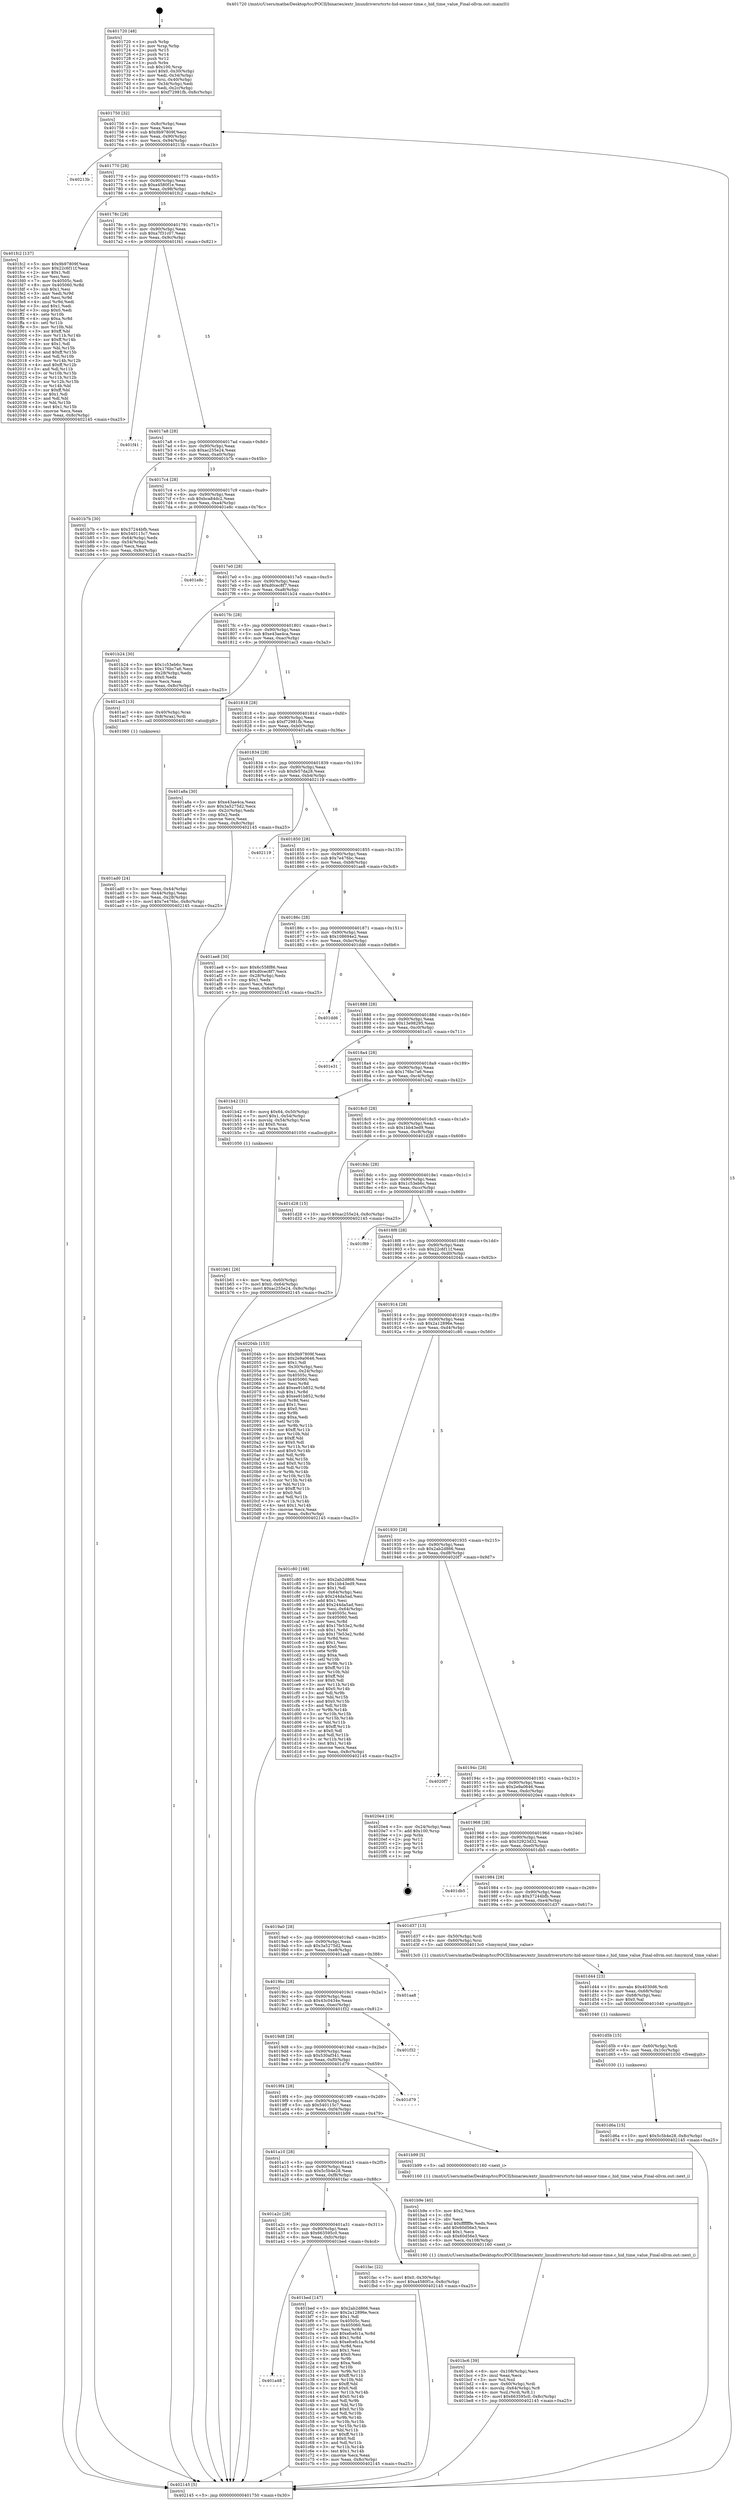digraph "0x401720" {
  label = "0x401720 (/mnt/c/Users/mathe/Desktop/tcc/POCII/binaries/extr_linuxdriversrtcrtc-hid-sensor-time.c_hid_time_value_Final-ollvm.out::main(0))"
  labelloc = "t"
  node[shape=record]

  Entry [label="",width=0.3,height=0.3,shape=circle,fillcolor=black,style=filled]
  "0x401750" [label="{
     0x401750 [32]\l
     | [instrs]\l
     &nbsp;&nbsp;0x401750 \<+6\>: mov -0x8c(%rbp),%eax\l
     &nbsp;&nbsp;0x401756 \<+2\>: mov %eax,%ecx\l
     &nbsp;&nbsp;0x401758 \<+6\>: sub $0x9b97809f,%ecx\l
     &nbsp;&nbsp;0x40175e \<+6\>: mov %eax,-0x90(%rbp)\l
     &nbsp;&nbsp;0x401764 \<+6\>: mov %ecx,-0x94(%rbp)\l
     &nbsp;&nbsp;0x40176a \<+6\>: je 000000000040213b \<main+0xa1b\>\l
  }"]
  "0x40213b" [label="{
     0x40213b\l
  }", style=dashed]
  "0x401770" [label="{
     0x401770 [28]\l
     | [instrs]\l
     &nbsp;&nbsp;0x401770 \<+5\>: jmp 0000000000401775 \<main+0x55\>\l
     &nbsp;&nbsp;0x401775 \<+6\>: mov -0x90(%rbp),%eax\l
     &nbsp;&nbsp;0x40177b \<+5\>: sub $0xa4580f1e,%eax\l
     &nbsp;&nbsp;0x401780 \<+6\>: mov %eax,-0x98(%rbp)\l
     &nbsp;&nbsp;0x401786 \<+6\>: je 0000000000401fc2 \<main+0x8a2\>\l
  }"]
  Exit [label="",width=0.3,height=0.3,shape=circle,fillcolor=black,style=filled,peripheries=2]
  "0x401fc2" [label="{
     0x401fc2 [137]\l
     | [instrs]\l
     &nbsp;&nbsp;0x401fc2 \<+5\>: mov $0x9b97809f,%eax\l
     &nbsp;&nbsp;0x401fc7 \<+5\>: mov $0x22c6f11f,%ecx\l
     &nbsp;&nbsp;0x401fcc \<+2\>: mov $0x1,%dl\l
     &nbsp;&nbsp;0x401fce \<+2\>: xor %esi,%esi\l
     &nbsp;&nbsp;0x401fd0 \<+7\>: mov 0x40505c,%edi\l
     &nbsp;&nbsp;0x401fd7 \<+8\>: mov 0x405060,%r8d\l
     &nbsp;&nbsp;0x401fdf \<+3\>: sub $0x1,%esi\l
     &nbsp;&nbsp;0x401fe2 \<+3\>: mov %edi,%r9d\l
     &nbsp;&nbsp;0x401fe5 \<+3\>: add %esi,%r9d\l
     &nbsp;&nbsp;0x401fe8 \<+4\>: imul %r9d,%edi\l
     &nbsp;&nbsp;0x401fec \<+3\>: and $0x1,%edi\l
     &nbsp;&nbsp;0x401fef \<+3\>: cmp $0x0,%edi\l
     &nbsp;&nbsp;0x401ff2 \<+4\>: sete %r10b\l
     &nbsp;&nbsp;0x401ff6 \<+4\>: cmp $0xa,%r8d\l
     &nbsp;&nbsp;0x401ffa \<+4\>: setl %r11b\l
     &nbsp;&nbsp;0x401ffe \<+3\>: mov %r10b,%bl\l
     &nbsp;&nbsp;0x402001 \<+3\>: xor $0xff,%bl\l
     &nbsp;&nbsp;0x402004 \<+3\>: mov %r11b,%r14b\l
     &nbsp;&nbsp;0x402007 \<+4\>: xor $0xff,%r14b\l
     &nbsp;&nbsp;0x40200b \<+3\>: xor $0x1,%dl\l
     &nbsp;&nbsp;0x40200e \<+3\>: mov %bl,%r15b\l
     &nbsp;&nbsp;0x402011 \<+4\>: and $0xff,%r15b\l
     &nbsp;&nbsp;0x402015 \<+3\>: and %dl,%r10b\l
     &nbsp;&nbsp;0x402018 \<+3\>: mov %r14b,%r12b\l
     &nbsp;&nbsp;0x40201b \<+4\>: and $0xff,%r12b\l
     &nbsp;&nbsp;0x40201f \<+3\>: and %dl,%r11b\l
     &nbsp;&nbsp;0x402022 \<+3\>: or %r10b,%r15b\l
     &nbsp;&nbsp;0x402025 \<+3\>: or %r11b,%r12b\l
     &nbsp;&nbsp;0x402028 \<+3\>: xor %r12b,%r15b\l
     &nbsp;&nbsp;0x40202b \<+3\>: or %r14b,%bl\l
     &nbsp;&nbsp;0x40202e \<+3\>: xor $0xff,%bl\l
     &nbsp;&nbsp;0x402031 \<+3\>: or $0x1,%dl\l
     &nbsp;&nbsp;0x402034 \<+2\>: and %dl,%bl\l
     &nbsp;&nbsp;0x402036 \<+3\>: or %bl,%r15b\l
     &nbsp;&nbsp;0x402039 \<+4\>: test $0x1,%r15b\l
     &nbsp;&nbsp;0x40203d \<+3\>: cmovne %ecx,%eax\l
     &nbsp;&nbsp;0x402040 \<+6\>: mov %eax,-0x8c(%rbp)\l
     &nbsp;&nbsp;0x402046 \<+5\>: jmp 0000000000402145 \<main+0xa25\>\l
  }"]
  "0x40178c" [label="{
     0x40178c [28]\l
     | [instrs]\l
     &nbsp;&nbsp;0x40178c \<+5\>: jmp 0000000000401791 \<main+0x71\>\l
     &nbsp;&nbsp;0x401791 \<+6\>: mov -0x90(%rbp),%eax\l
     &nbsp;&nbsp;0x401797 \<+5\>: sub $0xa7f31c07,%eax\l
     &nbsp;&nbsp;0x40179c \<+6\>: mov %eax,-0x9c(%rbp)\l
     &nbsp;&nbsp;0x4017a2 \<+6\>: je 0000000000401f41 \<main+0x821\>\l
  }"]
  "0x401d6a" [label="{
     0x401d6a [15]\l
     | [instrs]\l
     &nbsp;&nbsp;0x401d6a \<+10\>: movl $0x5c5b4e28,-0x8c(%rbp)\l
     &nbsp;&nbsp;0x401d74 \<+5\>: jmp 0000000000402145 \<main+0xa25\>\l
  }"]
  "0x401f41" [label="{
     0x401f41\l
  }", style=dashed]
  "0x4017a8" [label="{
     0x4017a8 [28]\l
     | [instrs]\l
     &nbsp;&nbsp;0x4017a8 \<+5\>: jmp 00000000004017ad \<main+0x8d\>\l
     &nbsp;&nbsp;0x4017ad \<+6\>: mov -0x90(%rbp),%eax\l
     &nbsp;&nbsp;0x4017b3 \<+5\>: sub $0xac255e24,%eax\l
     &nbsp;&nbsp;0x4017b8 \<+6\>: mov %eax,-0xa0(%rbp)\l
     &nbsp;&nbsp;0x4017be \<+6\>: je 0000000000401b7b \<main+0x45b\>\l
  }"]
  "0x401d5b" [label="{
     0x401d5b [15]\l
     | [instrs]\l
     &nbsp;&nbsp;0x401d5b \<+4\>: mov -0x60(%rbp),%rdi\l
     &nbsp;&nbsp;0x401d5f \<+6\>: mov %eax,-0x10c(%rbp)\l
     &nbsp;&nbsp;0x401d65 \<+5\>: call 0000000000401030 \<free@plt\>\l
     | [calls]\l
     &nbsp;&nbsp;0x401030 \{1\} (unknown)\l
  }"]
  "0x401b7b" [label="{
     0x401b7b [30]\l
     | [instrs]\l
     &nbsp;&nbsp;0x401b7b \<+5\>: mov $0x37244bfb,%eax\l
     &nbsp;&nbsp;0x401b80 \<+5\>: mov $0x540115c7,%ecx\l
     &nbsp;&nbsp;0x401b85 \<+3\>: mov -0x64(%rbp),%edx\l
     &nbsp;&nbsp;0x401b88 \<+3\>: cmp -0x54(%rbp),%edx\l
     &nbsp;&nbsp;0x401b8b \<+3\>: cmovl %ecx,%eax\l
     &nbsp;&nbsp;0x401b8e \<+6\>: mov %eax,-0x8c(%rbp)\l
     &nbsp;&nbsp;0x401b94 \<+5\>: jmp 0000000000402145 \<main+0xa25\>\l
  }"]
  "0x4017c4" [label="{
     0x4017c4 [28]\l
     | [instrs]\l
     &nbsp;&nbsp;0x4017c4 \<+5\>: jmp 00000000004017c9 \<main+0xa9\>\l
     &nbsp;&nbsp;0x4017c9 \<+6\>: mov -0x90(%rbp),%eax\l
     &nbsp;&nbsp;0x4017cf \<+5\>: sub $0xbca84dc2,%eax\l
     &nbsp;&nbsp;0x4017d4 \<+6\>: mov %eax,-0xa4(%rbp)\l
     &nbsp;&nbsp;0x4017da \<+6\>: je 0000000000401e8c \<main+0x76c\>\l
  }"]
  "0x401d44" [label="{
     0x401d44 [23]\l
     | [instrs]\l
     &nbsp;&nbsp;0x401d44 \<+10\>: movabs $0x4030d6,%rdi\l
     &nbsp;&nbsp;0x401d4e \<+3\>: mov %eax,-0x68(%rbp)\l
     &nbsp;&nbsp;0x401d51 \<+3\>: mov -0x68(%rbp),%esi\l
     &nbsp;&nbsp;0x401d54 \<+2\>: mov $0x0,%al\l
     &nbsp;&nbsp;0x401d56 \<+5\>: call 0000000000401040 \<printf@plt\>\l
     | [calls]\l
     &nbsp;&nbsp;0x401040 \{1\} (unknown)\l
  }"]
  "0x401e8c" [label="{
     0x401e8c\l
  }", style=dashed]
  "0x4017e0" [label="{
     0x4017e0 [28]\l
     | [instrs]\l
     &nbsp;&nbsp;0x4017e0 \<+5\>: jmp 00000000004017e5 \<main+0xc5\>\l
     &nbsp;&nbsp;0x4017e5 \<+6\>: mov -0x90(%rbp),%eax\l
     &nbsp;&nbsp;0x4017eb \<+5\>: sub $0xd0cec8f7,%eax\l
     &nbsp;&nbsp;0x4017f0 \<+6\>: mov %eax,-0xa8(%rbp)\l
     &nbsp;&nbsp;0x4017f6 \<+6\>: je 0000000000401b24 \<main+0x404\>\l
  }"]
  "0x401a48" [label="{
     0x401a48\l
  }", style=dashed]
  "0x401b24" [label="{
     0x401b24 [30]\l
     | [instrs]\l
     &nbsp;&nbsp;0x401b24 \<+5\>: mov $0x1c53eb6c,%eax\l
     &nbsp;&nbsp;0x401b29 \<+5\>: mov $0x176bc7a6,%ecx\l
     &nbsp;&nbsp;0x401b2e \<+3\>: mov -0x28(%rbp),%edx\l
     &nbsp;&nbsp;0x401b31 \<+3\>: cmp $0x0,%edx\l
     &nbsp;&nbsp;0x401b34 \<+3\>: cmove %ecx,%eax\l
     &nbsp;&nbsp;0x401b37 \<+6\>: mov %eax,-0x8c(%rbp)\l
     &nbsp;&nbsp;0x401b3d \<+5\>: jmp 0000000000402145 \<main+0xa25\>\l
  }"]
  "0x4017fc" [label="{
     0x4017fc [28]\l
     | [instrs]\l
     &nbsp;&nbsp;0x4017fc \<+5\>: jmp 0000000000401801 \<main+0xe1\>\l
     &nbsp;&nbsp;0x401801 \<+6\>: mov -0x90(%rbp),%eax\l
     &nbsp;&nbsp;0x401807 \<+5\>: sub $0xe43ae4ca,%eax\l
     &nbsp;&nbsp;0x40180c \<+6\>: mov %eax,-0xac(%rbp)\l
     &nbsp;&nbsp;0x401812 \<+6\>: je 0000000000401ac3 \<main+0x3a3\>\l
  }"]
  "0x401bed" [label="{
     0x401bed [147]\l
     | [instrs]\l
     &nbsp;&nbsp;0x401bed \<+5\>: mov $0x2ab2d866,%eax\l
     &nbsp;&nbsp;0x401bf2 \<+5\>: mov $0x2a12896e,%ecx\l
     &nbsp;&nbsp;0x401bf7 \<+2\>: mov $0x1,%dl\l
     &nbsp;&nbsp;0x401bf9 \<+7\>: mov 0x40505c,%esi\l
     &nbsp;&nbsp;0x401c00 \<+7\>: mov 0x405060,%edi\l
     &nbsp;&nbsp;0x401c07 \<+3\>: mov %esi,%r8d\l
     &nbsp;&nbsp;0x401c0a \<+7\>: add $0xefcefc1a,%r8d\l
     &nbsp;&nbsp;0x401c11 \<+4\>: sub $0x1,%r8d\l
     &nbsp;&nbsp;0x401c15 \<+7\>: sub $0xefcefc1a,%r8d\l
     &nbsp;&nbsp;0x401c1c \<+4\>: imul %r8d,%esi\l
     &nbsp;&nbsp;0x401c20 \<+3\>: and $0x1,%esi\l
     &nbsp;&nbsp;0x401c23 \<+3\>: cmp $0x0,%esi\l
     &nbsp;&nbsp;0x401c26 \<+4\>: sete %r9b\l
     &nbsp;&nbsp;0x401c2a \<+3\>: cmp $0xa,%edi\l
     &nbsp;&nbsp;0x401c2d \<+4\>: setl %r10b\l
     &nbsp;&nbsp;0x401c31 \<+3\>: mov %r9b,%r11b\l
     &nbsp;&nbsp;0x401c34 \<+4\>: xor $0xff,%r11b\l
     &nbsp;&nbsp;0x401c38 \<+3\>: mov %r10b,%bl\l
     &nbsp;&nbsp;0x401c3b \<+3\>: xor $0xff,%bl\l
     &nbsp;&nbsp;0x401c3e \<+3\>: xor $0x0,%dl\l
     &nbsp;&nbsp;0x401c41 \<+3\>: mov %r11b,%r14b\l
     &nbsp;&nbsp;0x401c44 \<+4\>: and $0x0,%r14b\l
     &nbsp;&nbsp;0x401c48 \<+3\>: and %dl,%r9b\l
     &nbsp;&nbsp;0x401c4b \<+3\>: mov %bl,%r15b\l
     &nbsp;&nbsp;0x401c4e \<+4\>: and $0x0,%r15b\l
     &nbsp;&nbsp;0x401c52 \<+3\>: and %dl,%r10b\l
     &nbsp;&nbsp;0x401c55 \<+3\>: or %r9b,%r14b\l
     &nbsp;&nbsp;0x401c58 \<+3\>: or %r10b,%r15b\l
     &nbsp;&nbsp;0x401c5b \<+3\>: xor %r15b,%r14b\l
     &nbsp;&nbsp;0x401c5e \<+3\>: or %bl,%r11b\l
     &nbsp;&nbsp;0x401c61 \<+4\>: xor $0xff,%r11b\l
     &nbsp;&nbsp;0x401c65 \<+3\>: or $0x0,%dl\l
     &nbsp;&nbsp;0x401c68 \<+3\>: and %dl,%r11b\l
     &nbsp;&nbsp;0x401c6b \<+3\>: or %r11b,%r14b\l
     &nbsp;&nbsp;0x401c6e \<+4\>: test $0x1,%r14b\l
     &nbsp;&nbsp;0x401c72 \<+3\>: cmovne %ecx,%eax\l
     &nbsp;&nbsp;0x401c75 \<+6\>: mov %eax,-0x8c(%rbp)\l
     &nbsp;&nbsp;0x401c7b \<+5\>: jmp 0000000000402145 \<main+0xa25\>\l
  }"]
  "0x401ac3" [label="{
     0x401ac3 [13]\l
     | [instrs]\l
     &nbsp;&nbsp;0x401ac3 \<+4\>: mov -0x40(%rbp),%rax\l
     &nbsp;&nbsp;0x401ac7 \<+4\>: mov 0x8(%rax),%rdi\l
     &nbsp;&nbsp;0x401acb \<+5\>: call 0000000000401060 \<atoi@plt\>\l
     | [calls]\l
     &nbsp;&nbsp;0x401060 \{1\} (unknown)\l
  }"]
  "0x401818" [label="{
     0x401818 [28]\l
     | [instrs]\l
     &nbsp;&nbsp;0x401818 \<+5\>: jmp 000000000040181d \<main+0xfd\>\l
     &nbsp;&nbsp;0x40181d \<+6\>: mov -0x90(%rbp),%eax\l
     &nbsp;&nbsp;0x401823 \<+5\>: sub $0xf72981fb,%eax\l
     &nbsp;&nbsp;0x401828 \<+6\>: mov %eax,-0xb0(%rbp)\l
     &nbsp;&nbsp;0x40182e \<+6\>: je 0000000000401a8a \<main+0x36a\>\l
  }"]
  "0x401a2c" [label="{
     0x401a2c [28]\l
     | [instrs]\l
     &nbsp;&nbsp;0x401a2c \<+5\>: jmp 0000000000401a31 \<main+0x311\>\l
     &nbsp;&nbsp;0x401a31 \<+6\>: mov -0x90(%rbp),%eax\l
     &nbsp;&nbsp;0x401a37 \<+5\>: sub $0x663595c0,%eax\l
     &nbsp;&nbsp;0x401a3c \<+6\>: mov %eax,-0xfc(%rbp)\l
     &nbsp;&nbsp;0x401a42 \<+6\>: je 0000000000401bed \<main+0x4cd\>\l
  }"]
  "0x401a8a" [label="{
     0x401a8a [30]\l
     | [instrs]\l
     &nbsp;&nbsp;0x401a8a \<+5\>: mov $0xe43ae4ca,%eax\l
     &nbsp;&nbsp;0x401a8f \<+5\>: mov $0x3a5275d2,%ecx\l
     &nbsp;&nbsp;0x401a94 \<+3\>: mov -0x2c(%rbp),%edx\l
     &nbsp;&nbsp;0x401a97 \<+3\>: cmp $0x2,%edx\l
     &nbsp;&nbsp;0x401a9a \<+3\>: cmovne %ecx,%eax\l
     &nbsp;&nbsp;0x401a9d \<+6\>: mov %eax,-0x8c(%rbp)\l
     &nbsp;&nbsp;0x401aa3 \<+5\>: jmp 0000000000402145 \<main+0xa25\>\l
  }"]
  "0x401834" [label="{
     0x401834 [28]\l
     | [instrs]\l
     &nbsp;&nbsp;0x401834 \<+5\>: jmp 0000000000401839 \<main+0x119\>\l
     &nbsp;&nbsp;0x401839 \<+6\>: mov -0x90(%rbp),%eax\l
     &nbsp;&nbsp;0x40183f \<+5\>: sub $0xfe57da28,%eax\l
     &nbsp;&nbsp;0x401844 \<+6\>: mov %eax,-0xb4(%rbp)\l
     &nbsp;&nbsp;0x40184a \<+6\>: je 0000000000402119 \<main+0x9f9\>\l
  }"]
  "0x402145" [label="{
     0x402145 [5]\l
     | [instrs]\l
     &nbsp;&nbsp;0x402145 \<+5\>: jmp 0000000000401750 \<main+0x30\>\l
  }"]
  "0x401720" [label="{
     0x401720 [48]\l
     | [instrs]\l
     &nbsp;&nbsp;0x401720 \<+1\>: push %rbp\l
     &nbsp;&nbsp;0x401721 \<+3\>: mov %rsp,%rbp\l
     &nbsp;&nbsp;0x401724 \<+2\>: push %r15\l
     &nbsp;&nbsp;0x401726 \<+2\>: push %r14\l
     &nbsp;&nbsp;0x401728 \<+2\>: push %r12\l
     &nbsp;&nbsp;0x40172a \<+1\>: push %rbx\l
     &nbsp;&nbsp;0x40172b \<+7\>: sub $0x100,%rsp\l
     &nbsp;&nbsp;0x401732 \<+7\>: movl $0x0,-0x30(%rbp)\l
     &nbsp;&nbsp;0x401739 \<+3\>: mov %edi,-0x34(%rbp)\l
     &nbsp;&nbsp;0x40173c \<+4\>: mov %rsi,-0x40(%rbp)\l
     &nbsp;&nbsp;0x401740 \<+3\>: mov -0x34(%rbp),%edi\l
     &nbsp;&nbsp;0x401743 \<+3\>: mov %edi,-0x2c(%rbp)\l
     &nbsp;&nbsp;0x401746 \<+10\>: movl $0xf72981fb,-0x8c(%rbp)\l
  }"]
  "0x401ad0" [label="{
     0x401ad0 [24]\l
     | [instrs]\l
     &nbsp;&nbsp;0x401ad0 \<+3\>: mov %eax,-0x44(%rbp)\l
     &nbsp;&nbsp;0x401ad3 \<+3\>: mov -0x44(%rbp),%eax\l
     &nbsp;&nbsp;0x401ad6 \<+3\>: mov %eax,-0x28(%rbp)\l
     &nbsp;&nbsp;0x401ad9 \<+10\>: movl $0x7e476bc,-0x8c(%rbp)\l
     &nbsp;&nbsp;0x401ae3 \<+5\>: jmp 0000000000402145 \<main+0xa25\>\l
  }"]
  "0x401fac" [label="{
     0x401fac [22]\l
     | [instrs]\l
     &nbsp;&nbsp;0x401fac \<+7\>: movl $0x0,-0x30(%rbp)\l
     &nbsp;&nbsp;0x401fb3 \<+10\>: movl $0xa4580f1e,-0x8c(%rbp)\l
     &nbsp;&nbsp;0x401fbd \<+5\>: jmp 0000000000402145 \<main+0xa25\>\l
  }"]
  "0x402119" [label="{
     0x402119\l
  }", style=dashed]
  "0x401850" [label="{
     0x401850 [28]\l
     | [instrs]\l
     &nbsp;&nbsp;0x401850 \<+5\>: jmp 0000000000401855 \<main+0x135\>\l
     &nbsp;&nbsp;0x401855 \<+6\>: mov -0x90(%rbp),%eax\l
     &nbsp;&nbsp;0x40185b \<+5\>: sub $0x7e476bc,%eax\l
     &nbsp;&nbsp;0x401860 \<+6\>: mov %eax,-0xb8(%rbp)\l
     &nbsp;&nbsp;0x401866 \<+6\>: je 0000000000401ae8 \<main+0x3c8\>\l
  }"]
  "0x401bc6" [label="{
     0x401bc6 [39]\l
     | [instrs]\l
     &nbsp;&nbsp;0x401bc6 \<+6\>: mov -0x108(%rbp),%ecx\l
     &nbsp;&nbsp;0x401bcc \<+3\>: imul %eax,%ecx\l
     &nbsp;&nbsp;0x401bcf \<+3\>: mov %cl,%sil\l
     &nbsp;&nbsp;0x401bd2 \<+4\>: mov -0x60(%rbp),%rdi\l
     &nbsp;&nbsp;0x401bd6 \<+4\>: movslq -0x64(%rbp),%r8\l
     &nbsp;&nbsp;0x401bda \<+4\>: mov %sil,(%rdi,%r8,1)\l
     &nbsp;&nbsp;0x401bde \<+10\>: movl $0x663595c0,-0x8c(%rbp)\l
     &nbsp;&nbsp;0x401be8 \<+5\>: jmp 0000000000402145 \<main+0xa25\>\l
  }"]
  "0x401ae8" [label="{
     0x401ae8 [30]\l
     | [instrs]\l
     &nbsp;&nbsp;0x401ae8 \<+5\>: mov $0x6c558f86,%eax\l
     &nbsp;&nbsp;0x401aed \<+5\>: mov $0xd0cec8f7,%ecx\l
     &nbsp;&nbsp;0x401af2 \<+3\>: mov -0x28(%rbp),%edx\l
     &nbsp;&nbsp;0x401af5 \<+3\>: cmp $0x1,%edx\l
     &nbsp;&nbsp;0x401af8 \<+3\>: cmovl %ecx,%eax\l
     &nbsp;&nbsp;0x401afb \<+6\>: mov %eax,-0x8c(%rbp)\l
     &nbsp;&nbsp;0x401b01 \<+5\>: jmp 0000000000402145 \<main+0xa25\>\l
  }"]
  "0x40186c" [label="{
     0x40186c [28]\l
     | [instrs]\l
     &nbsp;&nbsp;0x40186c \<+5\>: jmp 0000000000401871 \<main+0x151\>\l
     &nbsp;&nbsp;0x401871 \<+6\>: mov -0x90(%rbp),%eax\l
     &nbsp;&nbsp;0x401877 \<+5\>: sub $0x108694e2,%eax\l
     &nbsp;&nbsp;0x40187c \<+6\>: mov %eax,-0xbc(%rbp)\l
     &nbsp;&nbsp;0x401882 \<+6\>: je 0000000000401dd6 \<main+0x6b6\>\l
  }"]
  "0x401b9e" [label="{
     0x401b9e [40]\l
     | [instrs]\l
     &nbsp;&nbsp;0x401b9e \<+5\>: mov $0x2,%ecx\l
     &nbsp;&nbsp;0x401ba3 \<+1\>: cltd\l
     &nbsp;&nbsp;0x401ba4 \<+2\>: idiv %ecx\l
     &nbsp;&nbsp;0x401ba6 \<+6\>: imul $0xfffffffe,%edx,%ecx\l
     &nbsp;&nbsp;0x401bac \<+6\>: add $0x60d56e3,%ecx\l
     &nbsp;&nbsp;0x401bb2 \<+3\>: add $0x1,%ecx\l
     &nbsp;&nbsp;0x401bb5 \<+6\>: sub $0x60d56e3,%ecx\l
     &nbsp;&nbsp;0x401bbb \<+6\>: mov %ecx,-0x108(%rbp)\l
     &nbsp;&nbsp;0x401bc1 \<+5\>: call 0000000000401160 \<next_i\>\l
     | [calls]\l
     &nbsp;&nbsp;0x401160 \{1\} (/mnt/c/Users/mathe/Desktop/tcc/POCII/binaries/extr_linuxdriversrtcrtc-hid-sensor-time.c_hid_time_value_Final-ollvm.out::next_i)\l
  }"]
  "0x401dd6" [label="{
     0x401dd6\l
  }", style=dashed]
  "0x401888" [label="{
     0x401888 [28]\l
     | [instrs]\l
     &nbsp;&nbsp;0x401888 \<+5\>: jmp 000000000040188d \<main+0x16d\>\l
     &nbsp;&nbsp;0x40188d \<+6\>: mov -0x90(%rbp),%eax\l
     &nbsp;&nbsp;0x401893 \<+5\>: sub $0x13e98295,%eax\l
     &nbsp;&nbsp;0x401898 \<+6\>: mov %eax,-0xc0(%rbp)\l
     &nbsp;&nbsp;0x40189e \<+6\>: je 0000000000401e31 \<main+0x711\>\l
  }"]
  "0x401a10" [label="{
     0x401a10 [28]\l
     | [instrs]\l
     &nbsp;&nbsp;0x401a10 \<+5\>: jmp 0000000000401a15 \<main+0x2f5\>\l
     &nbsp;&nbsp;0x401a15 \<+6\>: mov -0x90(%rbp),%eax\l
     &nbsp;&nbsp;0x401a1b \<+5\>: sub $0x5c5b4e28,%eax\l
     &nbsp;&nbsp;0x401a20 \<+6\>: mov %eax,-0xf8(%rbp)\l
     &nbsp;&nbsp;0x401a26 \<+6\>: je 0000000000401fac \<main+0x88c\>\l
  }"]
  "0x401e31" [label="{
     0x401e31\l
  }", style=dashed]
  "0x4018a4" [label="{
     0x4018a4 [28]\l
     | [instrs]\l
     &nbsp;&nbsp;0x4018a4 \<+5\>: jmp 00000000004018a9 \<main+0x189\>\l
     &nbsp;&nbsp;0x4018a9 \<+6\>: mov -0x90(%rbp),%eax\l
     &nbsp;&nbsp;0x4018af \<+5\>: sub $0x176bc7a6,%eax\l
     &nbsp;&nbsp;0x4018b4 \<+6\>: mov %eax,-0xc4(%rbp)\l
     &nbsp;&nbsp;0x4018ba \<+6\>: je 0000000000401b42 \<main+0x422\>\l
  }"]
  "0x401b99" [label="{
     0x401b99 [5]\l
     | [instrs]\l
     &nbsp;&nbsp;0x401b99 \<+5\>: call 0000000000401160 \<next_i\>\l
     | [calls]\l
     &nbsp;&nbsp;0x401160 \{1\} (/mnt/c/Users/mathe/Desktop/tcc/POCII/binaries/extr_linuxdriversrtcrtc-hid-sensor-time.c_hid_time_value_Final-ollvm.out::next_i)\l
  }"]
  "0x401b42" [label="{
     0x401b42 [31]\l
     | [instrs]\l
     &nbsp;&nbsp;0x401b42 \<+8\>: movq $0x64,-0x50(%rbp)\l
     &nbsp;&nbsp;0x401b4a \<+7\>: movl $0x1,-0x54(%rbp)\l
     &nbsp;&nbsp;0x401b51 \<+4\>: movslq -0x54(%rbp),%rax\l
     &nbsp;&nbsp;0x401b55 \<+4\>: shl $0x0,%rax\l
     &nbsp;&nbsp;0x401b59 \<+3\>: mov %rax,%rdi\l
     &nbsp;&nbsp;0x401b5c \<+5\>: call 0000000000401050 \<malloc@plt\>\l
     | [calls]\l
     &nbsp;&nbsp;0x401050 \{1\} (unknown)\l
  }"]
  "0x4018c0" [label="{
     0x4018c0 [28]\l
     | [instrs]\l
     &nbsp;&nbsp;0x4018c0 \<+5\>: jmp 00000000004018c5 \<main+0x1a5\>\l
     &nbsp;&nbsp;0x4018c5 \<+6\>: mov -0x90(%rbp),%eax\l
     &nbsp;&nbsp;0x4018cb \<+5\>: sub $0x1bb43ed9,%eax\l
     &nbsp;&nbsp;0x4018d0 \<+6\>: mov %eax,-0xc8(%rbp)\l
     &nbsp;&nbsp;0x4018d6 \<+6\>: je 0000000000401d28 \<main+0x608\>\l
  }"]
  "0x401b61" [label="{
     0x401b61 [26]\l
     | [instrs]\l
     &nbsp;&nbsp;0x401b61 \<+4\>: mov %rax,-0x60(%rbp)\l
     &nbsp;&nbsp;0x401b65 \<+7\>: movl $0x0,-0x64(%rbp)\l
     &nbsp;&nbsp;0x401b6c \<+10\>: movl $0xac255e24,-0x8c(%rbp)\l
     &nbsp;&nbsp;0x401b76 \<+5\>: jmp 0000000000402145 \<main+0xa25\>\l
  }"]
  "0x4019f4" [label="{
     0x4019f4 [28]\l
     | [instrs]\l
     &nbsp;&nbsp;0x4019f4 \<+5\>: jmp 00000000004019f9 \<main+0x2d9\>\l
     &nbsp;&nbsp;0x4019f9 \<+6\>: mov -0x90(%rbp),%eax\l
     &nbsp;&nbsp;0x4019ff \<+5\>: sub $0x540115c7,%eax\l
     &nbsp;&nbsp;0x401a04 \<+6\>: mov %eax,-0xf4(%rbp)\l
     &nbsp;&nbsp;0x401a0a \<+6\>: je 0000000000401b99 \<main+0x479\>\l
  }"]
  "0x401d28" [label="{
     0x401d28 [15]\l
     | [instrs]\l
     &nbsp;&nbsp;0x401d28 \<+10\>: movl $0xac255e24,-0x8c(%rbp)\l
     &nbsp;&nbsp;0x401d32 \<+5\>: jmp 0000000000402145 \<main+0xa25\>\l
  }"]
  "0x4018dc" [label="{
     0x4018dc [28]\l
     | [instrs]\l
     &nbsp;&nbsp;0x4018dc \<+5\>: jmp 00000000004018e1 \<main+0x1c1\>\l
     &nbsp;&nbsp;0x4018e1 \<+6\>: mov -0x90(%rbp),%eax\l
     &nbsp;&nbsp;0x4018e7 \<+5\>: sub $0x1c53eb6c,%eax\l
     &nbsp;&nbsp;0x4018ec \<+6\>: mov %eax,-0xcc(%rbp)\l
     &nbsp;&nbsp;0x4018f2 \<+6\>: je 0000000000401f89 \<main+0x869\>\l
  }"]
  "0x401d79" [label="{
     0x401d79\l
  }", style=dashed]
  "0x401f89" [label="{
     0x401f89\l
  }", style=dashed]
  "0x4018f8" [label="{
     0x4018f8 [28]\l
     | [instrs]\l
     &nbsp;&nbsp;0x4018f8 \<+5\>: jmp 00000000004018fd \<main+0x1dd\>\l
     &nbsp;&nbsp;0x4018fd \<+6\>: mov -0x90(%rbp),%eax\l
     &nbsp;&nbsp;0x401903 \<+5\>: sub $0x22c6f11f,%eax\l
     &nbsp;&nbsp;0x401908 \<+6\>: mov %eax,-0xd0(%rbp)\l
     &nbsp;&nbsp;0x40190e \<+6\>: je 000000000040204b \<main+0x92b\>\l
  }"]
  "0x4019d8" [label="{
     0x4019d8 [28]\l
     | [instrs]\l
     &nbsp;&nbsp;0x4019d8 \<+5\>: jmp 00000000004019dd \<main+0x2bd\>\l
     &nbsp;&nbsp;0x4019dd \<+6\>: mov -0x90(%rbp),%eax\l
     &nbsp;&nbsp;0x4019e3 \<+5\>: sub $0x530af341,%eax\l
     &nbsp;&nbsp;0x4019e8 \<+6\>: mov %eax,-0xf0(%rbp)\l
     &nbsp;&nbsp;0x4019ee \<+6\>: je 0000000000401d79 \<main+0x659\>\l
  }"]
  "0x40204b" [label="{
     0x40204b [153]\l
     | [instrs]\l
     &nbsp;&nbsp;0x40204b \<+5\>: mov $0x9b97809f,%eax\l
     &nbsp;&nbsp;0x402050 \<+5\>: mov $0x2e9a0646,%ecx\l
     &nbsp;&nbsp;0x402055 \<+2\>: mov $0x1,%dl\l
     &nbsp;&nbsp;0x402057 \<+3\>: mov -0x30(%rbp),%esi\l
     &nbsp;&nbsp;0x40205a \<+3\>: mov %esi,-0x24(%rbp)\l
     &nbsp;&nbsp;0x40205d \<+7\>: mov 0x40505c,%esi\l
     &nbsp;&nbsp;0x402064 \<+7\>: mov 0x405060,%edi\l
     &nbsp;&nbsp;0x40206b \<+3\>: mov %esi,%r8d\l
     &nbsp;&nbsp;0x40206e \<+7\>: add $0xee91b852,%r8d\l
     &nbsp;&nbsp;0x402075 \<+4\>: sub $0x1,%r8d\l
     &nbsp;&nbsp;0x402079 \<+7\>: sub $0xee91b852,%r8d\l
     &nbsp;&nbsp;0x402080 \<+4\>: imul %r8d,%esi\l
     &nbsp;&nbsp;0x402084 \<+3\>: and $0x1,%esi\l
     &nbsp;&nbsp;0x402087 \<+3\>: cmp $0x0,%esi\l
     &nbsp;&nbsp;0x40208a \<+4\>: sete %r9b\l
     &nbsp;&nbsp;0x40208e \<+3\>: cmp $0xa,%edi\l
     &nbsp;&nbsp;0x402091 \<+4\>: setl %r10b\l
     &nbsp;&nbsp;0x402095 \<+3\>: mov %r9b,%r11b\l
     &nbsp;&nbsp;0x402098 \<+4\>: xor $0xff,%r11b\l
     &nbsp;&nbsp;0x40209c \<+3\>: mov %r10b,%bl\l
     &nbsp;&nbsp;0x40209f \<+3\>: xor $0xff,%bl\l
     &nbsp;&nbsp;0x4020a2 \<+3\>: xor $0x0,%dl\l
     &nbsp;&nbsp;0x4020a5 \<+3\>: mov %r11b,%r14b\l
     &nbsp;&nbsp;0x4020a8 \<+4\>: and $0x0,%r14b\l
     &nbsp;&nbsp;0x4020ac \<+3\>: and %dl,%r9b\l
     &nbsp;&nbsp;0x4020af \<+3\>: mov %bl,%r15b\l
     &nbsp;&nbsp;0x4020b2 \<+4\>: and $0x0,%r15b\l
     &nbsp;&nbsp;0x4020b6 \<+3\>: and %dl,%r10b\l
     &nbsp;&nbsp;0x4020b9 \<+3\>: or %r9b,%r14b\l
     &nbsp;&nbsp;0x4020bc \<+3\>: or %r10b,%r15b\l
     &nbsp;&nbsp;0x4020bf \<+3\>: xor %r15b,%r14b\l
     &nbsp;&nbsp;0x4020c2 \<+3\>: or %bl,%r11b\l
     &nbsp;&nbsp;0x4020c5 \<+4\>: xor $0xff,%r11b\l
     &nbsp;&nbsp;0x4020c9 \<+3\>: or $0x0,%dl\l
     &nbsp;&nbsp;0x4020cc \<+3\>: and %dl,%r11b\l
     &nbsp;&nbsp;0x4020cf \<+3\>: or %r11b,%r14b\l
     &nbsp;&nbsp;0x4020d2 \<+4\>: test $0x1,%r14b\l
     &nbsp;&nbsp;0x4020d6 \<+3\>: cmovne %ecx,%eax\l
     &nbsp;&nbsp;0x4020d9 \<+6\>: mov %eax,-0x8c(%rbp)\l
     &nbsp;&nbsp;0x4020df \<+5\>: jmp 0000000000402145 \<main+0xa25\>\l
  }"]
  "0x401914" [label="{
     0x401914 [28]\l
     | [instrs]\l
     &nbsp;&nbsp;0x401914 \<+5\>: jmp 0000000000401919 \<main+0x1f9\>\l
     &nbsp;&nbsp;0x401919 \<+6\>: mov -0x90(%rbp),%eax\l
     &nbsp;&nbsp;0x40191f \<+5\>: sub $0x2a12896e,%eax\l
     &nbsp;&nbsp;0x401924 \<+6\>: mov %eax,-0xd4(%rbp)\l
     &nbsp;&nbsp;0x40192a \<+6\>: je 0000000000401c80 \<main+0x560\>\l
  }"]
  "0x401f32" [label="{
     0x401f32\l
  }", style=dashed]
  "0x401c80" [label="{
     0x401c80 [168]\l
     | [instrs]\l
     &nbsp;&nbsp;0x401c80 \<+5\>: mov $0x2ab2d866,%eax\l
     &nbsp;&nbsp;0x401c85 \<+5\>: mov $0x1bb43ed9,%ecx\l
     &nbsp;&nbsp;0x401c8a \<+2\>: mov $0x1,%dl\l
     &nbsp;&nbsp;0x401c8c \<+3\>: mov -0x64(%rbp),%esi\l
     &nbsp;&nbsp;0x401c8f \<+6\>: sub $0x244da5ad,%esi\l
     &nbsp;&nbsp;0x401c95 \<+3\>: add $0x1,%esi\l
     &nbsp;&nbsp;0x401c98 \<+6\>: add $0x244da5ad,%esi\l
     &nbsp;&nbsp;0x401c9e \<+3\>: mov %esi,-0x64(%rbp)\l
     &nbsp;&nbsp;0x401ca1 \<+7\>: mov 0x40505c,%esi\l
     &nbsp;&nbsp;0x401ca8 \<+7\>: mov 0x405060,%edi\l
     &nbsp;&nbsp;0x401caf \<+3\>: mov %esi,%r8d\l
     &nbsp;&nbsp;0x401cb2 \<+7\>: add $0x17fe53e2,%r8d\l
     &nbsp;&nbsp;0x401cb9 \<+4\>: sub $0x1,%r8d\l
     &nbsp;&nbsp;0x401cbd \<+7\>: sub $0x17fe53e2,%r8d\l
     &nbsp;&nbsp;0x401cc4 \<+4\>: imul %r8d,%esi\l
     &nbsp;&nbsp;0x401cc8 \<+3\>: and $0x1,%esi\l
     &nbsp;&nbsp;0x401ccb \<+3\>: cmp $0x0,%esi\l
     &nbsp;&nbsp;0x401cce \<+4\>: sete %r9b\l
     &nbsp;&nbsp;0x401cd2 \<+3\>: cmp $0xa,%edi\l
     &nbsp;&nbsp;0x401cd5 \<+4\>: setl %r10b\l
     &nbsp;&nbsp;0x401cd9 \<+3\>: mov %r9b,%r11b\l
     &nbsp;&nbsp;0x401cdc \<+4\>: xor $0xff,%r11b\l
     &nbsp;&nbsp;0x401ce0 \<+3\>: mov %r10b,%bl\l
     &nbsp;&nbsp;0x401ce3 \<+3\>: xor $0xff,%bl\l
     &nbsp;&nbsp;0x401ce6 \<+3\>: xor $0x0,%dl\l
     &nbsp;&nbsp;0x401ce9 \<+3\>: mov %r11b,%r14b\l
     &nbsp;&nbsp;0x401cec \<+4\>: and $0x0,%r14b\l
     &nbsp;&nbsp;0x401cf0 \<+3\>: and %dl,%r9b\l
     &nbsp;&nbsp;0x401cf3 \<+3\>: mov %bl,%r15b\l
     &nbsp;&nbsp;0x401cf6 \<+4\>: and $0x0,%r15b\l
     &nbsp;&nbsp;0x401cfa \<+3\>: and %dl,%r10b\l
     &nbsp;&nbsp;0x401cfd \<+3\>: or %r9b,%r14b\l
     &nbsp;&nbsp;0x401d00 \<+3\>: or %r10b,%r15b\l
     &nbsp;&nbsp;0x401d03 \<+3\>: xor %r15b,%r14b\l
     &nbsp;&nbsp;0x401d06 \<+3\>: or %bl,%r11b\l
     &nbsp;&nbsp;0x401d09 \<+4\>: xor $0xff,%r11b\l
     &nbsp;&nbsp;0x401d0d \<+3\>: or $0x0,%dl\l
     &nbsp;&nbsp;0x401d10 \<+3\>: and %dl,%r11b\l
     &nbsp;&nbsp;0x401d13 \<+3\>: or %r11b,%r14b\l
     &nbsp;&nbsp;0x401d16 \<+4\>: test $0x1,%r14b\l
     &nbsp;&nbsp;0x401d1a \<+3\>: cmovne %ecx,%eax\l
     &nbsp;&nbsp;0x401d1d \<+6\>: mov %eax,-0x8c(%rbp)\l
     &nbsp;&nbsp;0x401d23 \<+5\>: jmp 0000000000402145 \<main+0xa25\>\l
  }"]
  "0x401930" [label="{
     0x401930 [28]\l
     | [instrs]\l
     &nbsp;&nbsp;0x401930 \<+5\>: jmp 0000000000401935 \<main+0x215\>\l
     &nbsp;&nbsp;0x401935 \<+6\>: mov -0x90(%rbp),%eax\l
     &nbsp;&nbsp;0x40193b \<+5\>: sub $0x2ab2d866,%eax\l
     &nbsp;&nbsp;0x401940 \<+6\>: mov %eax,-0xd8(%rbp)\l
     &nbsp;&nbsp;0x401946 \<+6\>: je 00000000004020f7 \<main+0x9d7\>\l
  }"]
  "0x4019bc" [label="{
     0x4019bc [28]\l
     | [instrs]\l
     &nbsp;&nbsp;0x4019bc \<+5\>: jmp 00000000004019c1 \<main+0x2a1\>\l
     &nbsp;&nbsp;0x4019c1 \<+6\>: mov -0x90(%rbp),%eax\l
     &nbsp;&nbsp;0x4019c7 \<+5\>: sub $0x43c0434e,%eax\l
     &nbsp;&nbsp;0x4019cc \<+6\>: mov %eax,-0xec(%rbp)\l
     &nbsp;&nbsp;0x4019d2 \<+6\>: je 0000000000401f32 \<main+0x812\>\l
  }"]
  "0x4020f7" [label="{
     0x4020f7\l
  }", style=dashed]
  "0x40194c" [label="{
     0x40194c [28]\l
     | [instrs]\l
     &nbsp;&nbsp;0x40194c \<+5\>: jmp 0000000000401951 \<main+0x231\>\l
     &nbsp;&nbsp;0x401951 \<+6\>: mov -0x90(%rbp),%eax\l
     &nbsp;&nbsp;0x401957 \<+5\>: sub $0x2e9a0646,%eax\l
     &nbsp;&nbsp;0x40195c \<+6\>: mov %eax,-0xdc(%rbp)\l
     &nbsp;&nbsp;0x401962 \<+6\>: je 00000000004020e4 \<main+0x9c4\>\l
  }"]
  "0x401aa8" [label="{
     0x401aa8\l
  }", style=dashed]
  "0x4020e4" [label="{
     0x4020e4 [19]\l
     | [instrs]\l
     &nbsp;&nbsp;0x4020e4 \<+3\>: mov -0x24(%rbp),%eax\l
     &nbsp;&nbsp;0x4020e7 \<+7\>: add $0x100,%rsp\l
     &nbsp;&nbsp;0x4020ee \<+1\>: pop %rbx\l
     &nbsp;&nbsp;0x4020ef \<+2\>: pop %r12\l
     &nbsp;&nbsp;0x4020f1 \<+2\>: pop %r14\l
     &nbsp;&nbsp;0x4020f3 \<+2\>: pop %r15\l
     &nbsp;&nbsp;0x4020f5 \<+1\>: pop %rbp\l
     &nbsp;&nbsp;0x4020f6 \<+1\>: ret\l
  }"]
  "0x401968" [label="{
     0x401968 [28]\l
     | [instrs]\l
     &nbsp;&nbsp;0x401968 \<+5\>: jmp 000000000040196d \<main+0x24d\>\l
     &nbsp;&nbsp;0x40196d \<+6\>: mov -0x90(%rbp),%eax\l
     &nbsp;&nbsp;0x401973 \<+5\>: sub $0x32923d32,%eax\l
     &nbsp;&nbsp;0x401978 \<+6\>: mov %eax,-0xe0(%rbp)\l
     &nbsp;&nbsp;0x40197e \<+6\>: je 0000000000401db5 \<main+0x695\>\l
  }"]
  "0x4019a0" [label="{
     0x4019a0 [28]\l
     | [instrs]\l
     &nbsp;&nbsp;0x4019a0 \<+5\>: jmp 00000000004019a5 \<main+0x285\>\l
     &nbsp;&nbsp;0x4019a5 \<+6\>: mov -0x90(%rbp),%eax\l
     &nbsp;&nbsp;0x4019ab \<+5\>: sub $0x3a5275d2,%eax\l
     &nbsp;&nbsp;0x4019b0 \<+6\>: mov %eax,-0xe8(%rbp)\l
     &nbsp;&nbsp;0x4019b6 \<+6\>: je 0000000000401aa8 \<main+0x388\>\l
  }"]
  "0x401db5" [label="{
     0x401db5\l
  }", style=dashed]
  "0x401984" [label="{
     0x401984 [28]\l
     | [instrs]\l
     &nbsp;&nbsp;0x401984 \<+5\>: jmp 0000000000401989 \<main+0x269\>\l
     &nbsp;&nbsp;0x401989 \<+6\>: mov -0x90(%rbp),%eax\l
     &nbsp;&nbsp;0x40198f \<+5\>: sub $0x37244bfb,%eax\l
     &nbsp;&nbsp;0x401994 \<+6\>: mov %eax,-0xe4(%rbp)\l
     &nbsp;&nbsp;0x40199a \<+6\>: je 0000000000401d37 \<main+0x617\>\l
  }"]
  "0x401d37" [label="{
     0x401d37 [13]\l
     | [instrs]\l
     &nbsp;&nbsp;0x401d37 \<+4\>: mov -0x50(%rbp),%rdi\l
     &nbsp;&nbsp;0x401d3b \<+4\>: mov -0x60(%rbp),%rsi\l
     &nbsp;&nbsp;0x401d3f \<+5\>: call 00000000004013c0 \<hmymyid_time_value\>\l
     | [calls]\l
     &nbsp;&nbsp;0x4013c0 \{1\} (/mnt/c/Users/mathe/Desktop/tcc/POCII/binaries/extr_linuxdriversrtcrtc-hid-sensor-time.c_hid_time_value_Final-ollvm.out::hmymyid_time_value)\l
  }"]
  Entry -> "0x401720" [label=" 1"]
  "0x401750" -> "0x40213b" [label=" 0"]
  "0x401750" -> "0x401770" [label=" 16"]
  "0x4020e4" -> Exit [label=" 1"]
  "0x401770" -> "0x401fc2" [label=" 1"]
  "0x401770" -> "0x40178c" [label=" 15"]
  "0x40204b" -> "0x402145" [label=" 1"]
  "0x40178c" -> "0x401f41" [label=" 0"]
  "0x40178c" -> "0x4017a8" [label=" 15"]
  "0x401fc2" -> "0x402145" [label=" 1"]
  "0x4017a8" -> "0x401b7b" [label=" 2"]
  "0x4017a8" -> "0x4017c4" [label=" 13"]
  "0x401fac" -> "0x402145" [label=" 1"]
  "0x4017c4" -> "0x401e8c" [label=" 0"]
  "0x4017c4" -> "0x4017e0" [label=" 13"]
  "0x401d6a" -> "0x402145" [label=" 1"]
  "0x4017e0" -> "0x401b24" [label=" 1"]
  "0x4017e0" -> "0x4017fc" [label=" 12"]
  "0x401d5b" -> "0x401d6a" [label=" 1"]
  "0x4017fc" -> "0x401ac3" [label=" 1"]
  "0x4017fc" -> "0x401818" [label=" 11"]
  "0x401d44" -> "0x401d5b" [label=" 1"]
  "0x401818" -> "0x401a8a" [label=" 1"]
  "0x401818" -> "0x401834" [label=" 10"]
  "0x401a8a" -> "0x402145" [label=" 1"]
  "0x401720" -> "0x401750" [label=" 1"]
  "0x402145" -> "0x401750" [label=" 15"]
  "0x401ac3" -> "0x401ad0" [label=" 1"]
  "0x401ad0" -> "0x402145" [label=" 1"]
  "0x401d28" -> "0x402145" [label=" 1"]
  "0x401834" -> "0x402119" [label=" 0"]
  "0x401834" -> "0x401850" [label=" 10"]
  "0x401c80" -> "0x402145" [label=" 1"]
  "0x401850" -> "0x401ae8" [label=" 1"]
  "0x401850" -> "0x40186c" [label=" 9"]
  "0x401ae8" -> "0x402145" [label=" 1"]
  "0x401b24" -> "0x402145" [label=" 1"]
  "0x401a2c" -> "0x401a48" [label=" 0"]
  "0x40186c" -> "0x401dd6" [label=" 0"]
  "0x40186c" -> "0x401888" [label=" 9"]
  "0x401a2c" -> "0x401bed" [label=" 1"]
  "0x401888" -> "0x401e31" [label=" 0"]
  "0x401888" -> "0x4018a4" [label=" 9"]
  "0x401d37" -> "0x401d44" [label=" 1"]
  "0x4018a4" -> "0x401b42" [label=" 1"]
  "0x4018a4" -> "0x4018c0" [label=" 8"]
  "0x401b42" -> "0x401b61" [label=" 1"]
  "0x401b61" -> "0x402145" [label=" 1"]
  "0x401b7b" -> "0x402145" [label=" 2"]
  "0x401a10" -> "0x401a2c" [label=" 1"]
  "0x4018c0" -> "0x401d28" [label=" 1"]
  "0x4018c0" -> "0x4018dc" [label=" 7"]
  "0x401bed" -> "0x402145" [label=" 1"]
  "0x4018dc" -> "0x401f89" [label=" 0"]
  "0x4018dc" -> "0x4018f8" [label=" 7"]
  "0x401bc6" -> "0x402145" [label=" 1"]
  "0x4018f8" -> "0x40204b" [label=" 1"]
  "0x4018f8" -> "0x401914" [label=" 6"]
  "0x401b99" -> "0x401b9e" [label=" 1"]
  "0x401914" -> "0x401c80" [label=" 1"]
  "0x401914" -> "0x401930" [label=" 5"]
  "0x4019f4" -> "0x401a10" [label=" 2"]
  "0x401930" -> "0x4020f7" [label=" 0"]
  "0x401930" -> "0x40194c" [label=" 5"]
  "0x401a10" -> "0x401fac" [label=" 1"]
  "0x40194c" -> "0x4020e4" [label=" 1"]
  "0x40194c" -> "0x401968" [label=" 4"]
  "0x4019d8" -> "0x4019f4" [label=" 3"]
  "0x401968" -> "0x401db5" [label=" 0"]
  "0x401968" -> "0x401984" [label=" 4"]
  "0x401b9e" -> "0x401bc6" [label=" 1"]
  "0x401984" -> "0x401d37" [label=" 1"]
  "0x401984" -> "0x4019a0" [label=" 3"]
  "0x4019d8" -> "0x401d79" [label=" 0"]
  "0x4019a0" -> "0x401aa8" [label=" 0"]
  "0x4019a0" -> "0x4019bc" [label=" 3"]
  "0x4019f4" -> "0x401b99" [label=" 1"]
  "0x4019bc" -> "0x401f32" [label=" 0"]
  "0x4019bc" -> "0x4019d8" [label=" 3"]
}
